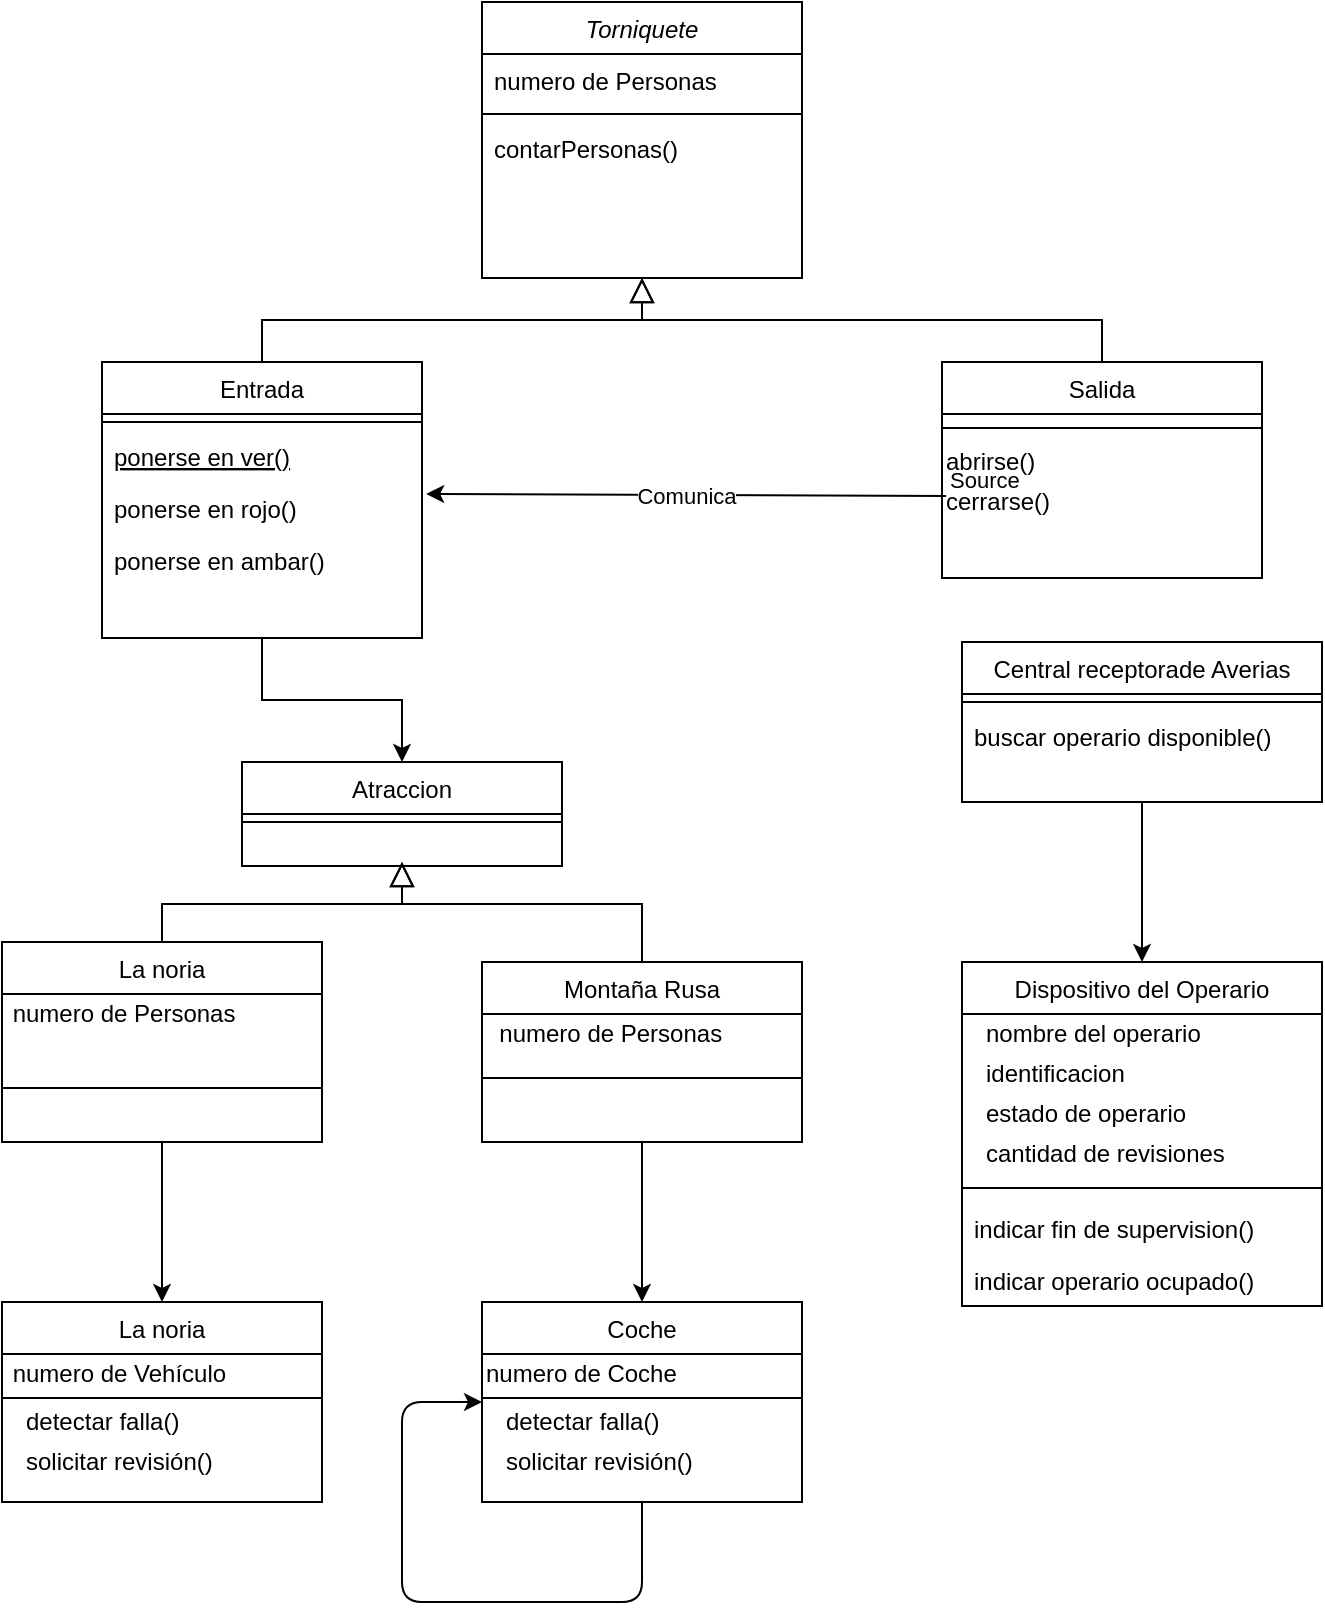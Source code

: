 <mxfile version="13.6.9" type="github">
  <diagram id="C5RBs43oDa-KdzZeNtuy" name="Page-1">
    <mxGraphModel dx="1327" dy="713" grid="1" gridSize="10" guides="1" tooltips="1" connect="1" arrows="1" fold="1" page="1" pageScale="1" pageWidth="827" pageHeight="1169" math="0" shadow="0">
      <root>
        <mxCell id="WIyWlLk6GJQsqaUBKTNV-0" />
        <mxCell id="WIyWlLk6GJQsqaUBKTNV-1" parent="WIyWlLk6GJQsqaUBKTNV-0" />
        <mxCell id="ApT6kO1niVdorqUK6NJS-19" value="" style="edgeStyle=orthogonalEdgeStyle;rounded=0;orthogonalLoop=1;jettySize=auto;html=1;" edge="1" parent="WIyWlLk6GJQsqaUBKTNV-1" source="zkfFHV4jXpPFQw0GAbJ--6" target="ApT6kO1niVdorqUK6NJS-14">
          <mxGeometry relative="1" as="geometry" />
        </mxCell>
        <mxCell id="zkfFHV4jXpPFQw0GAbJ--12" value="" style="endArrow=block;endSize=10;endFill=0;shadow=0;strokeWidth=1;rounded=0;edgeStyle=elbowEdgeStyle;elbow=vertical;" parent="WIyWlLk6GJQsqaUBKTNV-1" source="zkfFHV4jXpPFQw0GAbJ--6" target="zkfFHV4jXpPFQw0GAbJ--0" edge="1">
          <mxGeometry width="160" relative="1" as="geometry">
            <mxPoint x="200" y="203" as="sourcePoint" />
            <mxPoint x="200" y="203" as="targetPoint" />
          </mxGeometry>
        </mxCell>
        <mxCell id="zkfFHV4jXpPFQw0GAbJ--16" value="" style="endArrow=block;endSize=10;endFill=0;shadow=0;strokeWidth=1;rounded=0;edgeStyle=elbowEdgeStyle;elbow=vertical;" parent="WIyWlLk6GJQsqaUBKTNV-1" source="zkfFHV4jXpPFQw0GAbJ--13" target="zkfFHV4jXpPFQw0GAbJ--0" edge="1">
          <mxGeometry width="160" relative="1" as="geometry">
            <mxPoint x="210" y="373" as="sourcePoint" />
            <mxPoint x="310" y="271" as="targetPoint" />
          </mxGeometry>
        </mxCell>
        <mxCell id="ApT6kO1niVdorqUK6NJS-11" value="" style="endArrow=classic;html=1;entryX=1.013;entryY=0.231;entryDx=0;entryDy=0;entryPerimeter=0;exitX=0.013;exitY=0.35;exitDx=0;exitDy=0;exitPerimeter=0;" edge="1" parent="WIyWlLk6GJQsqaUBKTNV-1" source="ApT6kO1niVdorqUK6NJS-2" target="zkfFHV4jXpPFQw0GAbJ--11">
          <mxGeometry relative="1" as="geometry">
            <mxPoint x="330" y="370" as="sourcePoint" />
            <mxPoint x="490" y="370" as="targetPoint" />
          </mxGeometry>
        </mxCell>
        <mxCell id="ApT6kO1niVdorqUK6NJS-12" value="Comunica&lt;br&gt;" style="edgeLabel;resizable=0;html=1;align=center;verticalAlign=middle;" connectable="0" vertex="1" parent="ApT6kO1niVdorqUK6NJS-11">
          <mxGeometry relative="1" as="geometry" />
        </mxCell>
        <mxCell id="ApT6kO1niVdorqUK6NJS-13" value="Source" style="edgeLabel;resizable=0;html=1;align=left;verticalAlign=bottom;" connectable="0" vertex="1" parent="ApT6kO1niVdorqUK6NJS-11">
          <mxGeometry x="-1" relative="1" as="geometry" />
        </mxCell>
        <mxCell id="zkfFHV4jXpPFQw0GAbJ--0" value="Torniquete" style="swimlane;fontStyle=2;align=center;verticalAlign=top;childLayout=stackLayout;horizontal=1;startSize=26;horizontalStack=0;resizeParent=1;resizeLast=0;collapsible=1;marginBottom=0;rounded=0;shadow=0;strokeWidth=1;" parent="WIyWlLk6GJQsqaUBKTNV-1" vertex="1">
          <mxGeometry x="240" width="160" height="138" as="geometry">
            <mxRectangle x="230" y="140" width="160" height="26" as="alternateBounds" />
          </mxGeometry>
        </mxCell>
        <mxCell id="zkfFHV4jXpPFQw0GAbJ--1" value="numero de Personas" style="text;align=left;verticalAlign=top;spacingLeft=4;spacingRight=4;overflow=hidden;rotatable=0;points=[[0,0.5],[1,0.5]];portConstraint=eastwest;" parent="zkfFHV4jXpPFQw0GAbJ--0" vertex="1">
          <mxGeometry y="26" width="160" height="26" as="geometry" />
        </mxCell>
        <mxCell id="zkfFHV4jXpPFQw0GAbJ--4" value="" style="line;html=1;strokeWidth=1;align=left;verticalAlign=middle;spacingTop=-1;spacingLeft=3;spacingRight=3;rotatable=0;labelPosition=right;points=[];portConstraint=eastwest;" parent="zkfFHV4jXpPFQw0GAbJ--0" vertex="1">
          <mxGeometry y="52" width="160" height="8" as="geometry" />
        </mxCell>
        <mxCell id="zkfFHV4jXpPFQw0GAbJ--5" value="contarPersonas()&#xa;" style="text;align=left;verticalAlign=top;spacingLeft=4;spacingRight=4;overflow=hidden;rotatable=0;points=[[0,0.5],[1,0.5]];portConstraint=eastwest;" parent="zkfFHV4jXpPFQw0GAbJ--0" vertex="1">
          <mxGeometry y="60" width="160" height="26" as="geometry" />
        </mxCell>
        <mxCell id="zkfFHV4jXpPFQw0GAbJ--6" value="Entrada&#xa;" style="swimlane;fontStyle=0;align=center;verticalAlign=top;childLayout=stackLayout;horizontal=1;startSize=26;horizontalStack=0;resizeParent=1;resizeLast=0;collapsible=1;marginBottom=0;rounded=0;shadow=0;strokeWidth=1;" parent="WIyWlLk6GJQsqaUBKTNV-1" vertex="1">
          <mxGeometry x="50" y="180" width="160" height="138" as="geometry">
            <mxRectangle x="130" y="380" width="160" height="26" as="alternateBounds" />
          </mxGeometry>
        </mxCell>
        <mxCell id="zkfFHV4jXpPFQw0GAbJ--9" value="" style="line;html=1;strokeWidth=1;align=left;verticalAlign=middle;spacingTop=-1;spacingLeft=3;spacingRight=3;rotatable=0;labelPosition=right;points=[];portConstraint=eastwest;" parent="zkfFHV4jXpPFQw0GAbJ--6" vertex="1">
          <mxGeometry y="26" width="160" height="8" as="geometry" />
        </mxCell>
        <mxCell id="zkfFHV4jXpPFQw0GAbJ--10" value="ponerse en ver()" style="text;align=left;verticalAlign=top;spacingLeft=4;spacingRight=4;overflow=hidden;rotatable=0;points=[[0,0.5],[1,0.5]];portConstraint=eastwest;fontStyle=4" parent="zkfFHV4jXpPFQw0GAbJ--6" vertex="1">
          <mxGeometry y="34" width="160" height="26" as="geometry" />
        </mxCell>
        <mxCell id="zkfFHV4jXpPFQw0GAbJ--11" value="ponerse en rojo()" style="text;align=left;verticalAlign=top;spacingLeft=4;spacingRight=4;overflow=hidden;rotatable=0;points=[[0,0.5],[1,0.5]];portConstraint=eastwest;" parent="zkfFHV4jXpPFQw0GAbJ--6" vertex="1">
          <mxGeometry y="60" width="160" height="26" as="geometry" />
        </mxCell>
        <mxCell id="ApT6kO1niVdorqUK6NJS-9" value="ponerse en ambar()" style="text;align=left;verticalAlign=top;spacingLeft=4;spacingRight=4;overflow=hidden;rotatable=0;points=[[0,0.5],[1,0.5]];portConstraint=eastwest;" vertex="1" parent="zkfFHV4jXpPFQw0GAbJ--6">
          <mxGeometry y="86" width="160" height="26" as="geometry" />
        </mxCell>
        <mxCell id="ApT6kO1niVdorqUK6NJS-14" value="Atraccion" style="swimlane;fontStyle=0;align=center;verticalAlign=top;childLayout=stackLayout;horizontal=1;startSize=26;horizontalStack=0;resizeParent=1;resizeLast=0;collapsible=1;marginBottom=0;rounded=0;shadow=0;strokeWidth=1;" vertex="1" parent="WIyWlLk6GJQsqaUBKTNV-1">
          <mxGeometry x="120" y="380" width="160" height="52" as="geometry">
            <mxRectangle x="130" y="380" width="160" height="26" as="alternateBounds" />
          </mxGeometry>
        </mxCell>
        <mxCell id="ApT6kO1niVdorqUK6NJS-15" value="" style="line;html=1;strokeWidth=1;align=left;verticalAlign=middle;spacingTop=-1;spacingLeft=3;spacingRight=3;rotatable=0;labelPosition=right;points=[];portConstraint=eastwest;" vertex="1" parent="ApT6kO1niVdorqUK6NJS-14">
          <mxGeometry y="26" width="160" height="8" as="geometry" />
        </mxCell>
        <mxCell id="ApT6kO1niVdorqUK6NJS-22" value="" style="endArrow=block;endSize=10;endFill=0;shadow=0;strokeWidth=1;rounded=0;edgeStyle=elbowEdgeStyle;elbow=vertical;" edge="1" parent="WIyWlLk6GJQsqaUBKTNV-1">
          <mxGeometry width="160" relative="1" as="geometry">
            <mxPoint x="320" y="480" as="sourcePoint" />
            <mxPoint x="200" y="430" as="targetPoint" />
            <Array as="points">
              <mxPoint x="260" y="451" />
            </Array>
          </mxGeometry>
        </mxCell>
        <mxCell id="ApT6kO1niVdorqUK6NJS-23" value="" style="endArrow=block;endSize=10;endFill=0;shadow=0;strokeWidth=1;rounded=0;edgeStyle=elbowEdgeStyle;elbow=vertical;" edge="1" parent="WIyWlLk6GJQsqaUBKTNV-1">
          <mxGeometry width="160" relative="1" as="geometry">
            <mxPoint x="80" y="472" as="sourcePoint" />
            <mxPoint x="200" y="430" as="targetPoint" />
          </mxGeometry>
        </mxCell>
        <mxCell id="ApT6kO1niVdorqUK6NJS-35" value="" style="edgeStyle=orthogonalEdgeStyle;rounded=0;orthogonalLoop=1;jettySize=auto;html=1;" edge="1" parent="WIyWlLk6GJQsqaUBKTNV-1" source="ApT6kO1niVdorqUK6NJS-24" target="ApT6kO1niVdorqUK6NJS-32">
          <mxGeometry relative="1" as="geometry" />
        </mxCell>
        <mxCell id="ApT6kO1niVdorqUK6NJS-24" value="La noria" style="swimlane;fontStyle=0;align=center;verticalAlign=top;childLayout=stackLayout;horizontal=1;startSize=26;horizontalStack=0;resizeParent=1;resizeLast=0;collapsible=1;marginBottom=0;rounded=0;shadow=0;strokeWidth=1;" vertex="1" parent="WIyWlLk6GJQsqaUBKTNV-1">
          <mxGeometry y="470" width="160" height="100" as="geometry">
            <mxRectangle x="130" y="380" width="160" height="26" as="alternateBounds" />
          </mxGeometry>
        </mxCell>
        <mxCell id="ApT6kO1niVdorqUK6NJS-27" value="&amp;nbsp;numero de Personas" style="text;html=1;strokeColor=none;fillColor=none;align=left;verticalAlign=middle;whiteSpace=wrap;rounded=0;" vertex="1" parent="ApT6kO1niVdorqUK6NJS-24">
          <mxGeometry y="26" width="160" height="20" as="geometry" />
        </mxCell>
        <mxCell id="ApT6kO1niVdorqUK6NJS-25" value="" style="line;html=1;strokeWidth=1;align=left;verticalAlign=middle;spacingTop=-1;spacingLeft=3;spacingRight=3;rotatable=0;labelPosition=right;points=[];portConstraint=eastwest;" vertex="1" parent="ApT6kO1niVdorqUK6NJS-24">
          <mxGeometry y="46" width="160" height="54" as="geometry" />
        </mxCell>
        <mxCell id="ApT6kO1niVdorqUK6NJS-41" value="" style="edgeStyle=orthogonalEdgeStyle;rounded=0;orthogonalLoop=1;jettySize=auto;html=1;" edge="1" parent="WIyWlLk6GJQsqaUBKTNV-1" source="ApT6kO1niVdorqUK6NJS-28" target="ApT6kO1niVdorqUK6NJS-38">
          <mxGeometry relative="1" as="geometry" />
        </mxCell>
        <mxCell id="ApT6kO1niVdorqUK6NJS-28" value="Montaña Rusa" style="swimlane;fontStyle=0;align=center;verticalAlign=top;childLayout=stackLayout;horizontal=1;startSize=26;horizontalStack=0;resizeParent=1;resizeLast=0;collapsible=1;marginBottom=0;rounded=0;shadow=0;strokeWidth=1;" vertex="1" parent="WIyWlLk6GJQsqaUBKTNV-1">
          <mxGeometry x="240" y="480" width="160" height="90" as="geometry">
            <mxRectangle x="130" y="380" width="160" height="26" as="alternateBounds" />
          </mxGeometry>
        </mxCell>
        <mxCell id="ApT6kO1niVdorqUK6NJS-31" value="&amp;nbsp; numero de Personas" style="text;html=1;strokeColor=none;fillColor=none;align=left;verticalAlign=middle;whiteSpace=wrap;rounded=0;" vertex="1" parent="ApT6kO1niVdorqUK6NJS-28">
          <mxGeometry y="26" width="160" height="20" as="geometry" />
        </mxCell>
        <mxCell id="ApT6kO1niVdorqUK6NJS-29" value="" style="line;html=1;strokeWidth=1;align=left;verticalAlign=middle;spacingTop=-1;spacingLeft=3;spacingRight=3;rotatable=0;labelPosition=right;points=[];portConstraint=eastwest;" vertex="1" parent="ApT6kO1niVdorqUK6NJS-28">
          <mxGeometry y="46" width="160" height="24" as="geometry" />
        </mxCell>
        <mxCell id="ApT6kO1niVdorqUK6NJS-32" value="La noria" style="swimlane;fontStyle=0;align=center;verticalAlign=top;childLayout=stackLayout;horizontal=1;startSize=26;horizontalStack=0;resizeParent=1;resizeLast=0;collapsible=1;marginBottom=0;rounded=0;shadow=0;strokeWidth=1;" vertex="1" parent="WIyWlLk6GJQsqaUBKTNV-1">
          <mxGeometry y="650" width="160" height="100" as="geometry">
            <mxRectangle x="130" y="380" width="160" height="26" as="alternateBounds" />
          </mxGeometry>
        </mxCell>
        <mxCell id="ApT6kO1niVdorqUK6NJS-33" value="&amp;nbsp;numero de Vehículo" style="text;html=1;strokeColor=none;fillColor=none;align=left;verticalAlign=middle;whiteSpace=wrap;rounded=0;" vertex="1" parent="ApT6kO1niVdorqUK6NJS-32">
          <mxGeometry y="26" width="160" height="20" as="geometry" />
        </mxCell>
        <mxCell id="ApT6kO1niVdorqUK6NJS-34" value="" style="line;html=1;strokeWidth=1;align=left;verticalAlign=middle;spacingTop=-1;spacingLeft=3;spacingRight=3;rotatable=0;labelPosition=right;points=[];portConstraint=eastwest;" vertex="1" parent="ApT6kO1niVdorqUK6NJS-32">
          <mxGeometry y="46" width="160" height="4" as="geometry" />
        </mxCell>
        <mxCell id="ApT6kO1niVdorqUK6NJS-36" value="&amp;nbsp; &amp;nbsp;detectar falla()" style="text;html=1;strokeColor=none;fillColor=none;align=left;verticalAlign=middle;whiteSpace=wrap;rounded=0;" vertex="1" parent="ApT6kO1niVdorqUK6NJS-32">
          <mxGeometry y="50" width="160" height="20" as="geometry" />
        </mxCell>
        <mxCell id="ApT6kO1niVdorqUK6NJS-37" value="&amp;nbsp; &amp;nbsp;solicitar revisión()" style="text;html=1;strokeColor=none;fillColor=none;align=left;verticalAlign=middle;whiteSpace=wrap;rounded=0;" vertex="1" parent="ApT6kO1niVdorqUK6NJS-32">
          <mxGeometry y="70" width="160" height="20" as="geometry" />
        </mxCell>
        <mxCell id="ApT6kO1niVdorqUK6NJS-38" value="Coche" style="swimlane;fontStyle=0;align=center;verticalAlign=top;childLayout=stackLayout;horizontal=1;startSize=26;horizontalStack=0;resizeParent=1;resizeLast=0;collapsible=1;marginBottom=0;rounded=0;shadow=0;strokeWidth=1;" vertex="1" parent="WIyWlLk6GJQsqaUBKTNV-1">
          <mxGeometry x="240" y="650" width="160" height="100" as="geometry">
            <mxRectangle x="130" y="380" width="160" height="26" as="alternateBounds" />
          </mxGeometry>
        </mxCell>
        <mxCell id="ApT6kO1niVdorqUK6NJS-39" value="numero de Coche" style="text;html=1;strokeColor=none;fillColor=none;align=left;verticalAlign=middle;whiteSpace=wrap;rounded=0;" vertex="1" parent="ApT6kO1niVdorqUK6NJS-38">
          <mxGeometry y="26" width="160" height="20" as="geometry" />
        </mxCell>
        <mxCell id="ApT6kO1niVdorqUK6NJS-40" value="" style="line;html=1;strokeWidth=1;align=left;verticalAlign=middle;spacingTop=-1;spacingLeft=3;spacingRight=3;rotatable=0;labelPosition=right;points=[];portConstraint=eastwest;" vertex="1" parent="ApT6kO1niVdorqUK6NJS-38">
          <mxGeometry y="46" width="160" height="4" as="geometry" />
        </mxCell>
        <mxCell id="ApT6kO1niVdorqUK6NJS-42" value="&amp;nbsp; &amp;nbsp;detectar falla()" style="text;html=1;strokeColor=none;fillColor=none;align=left;verticalAlign=middle;whiteSpace=wrap;rounded=0;" vertex="1" parent="ApT6kO1niVdorqUK6NJS-38">
          <mxGeometry y="50" width="160" height="20" as="geometry" />
        </mxCell>
        <mxCell id="ApT6kO1niVdorqUK6NJS-43" value="&amp;nbsp; &amp;nbsp;solicitar revisión()" style="text;html=1;strokeColor=none;fillColor=none;align=left;verticalAlign=middle;whiteSpace=wrap;rounded=0;" vertex="1" parent="ApT6kO1niVdorqUK6NJS-38">
          <mxGeometry y="70" width="160" height="20" as="geometry" />
        </mxCell>
        <mxCell id="ApT6kO1niVdorqUK6NJS-44" value="" style="endArrow=classic;html=1;exitX=0.5;exitY=1;exitDx=0;exitDy=0;entryX=0;entryY=0;entryDx=0;entryDy=0;" edge="1" parent="ApT6kO1niVdorqUK6NJS-38" source="ApT6kO1niVdorqUK6NJS-38" target="ApT6kO1niVdorqUK6NJS-42">
          <mxGeometry width="50" height="50" relative="1" as="geometry">
            <mxPoint x="50" y="170" as="sourcePoint" />
            <mxPoint x="-40" y="40" as="targetPoint" />
            <Array as="points">
              <mxPoint x="80" y="150" />
              <mxPoint x="40" y="150" />
              <mxPoint x="-40" y="150" />
              <mxPoint x="-40" y="50" />
              <mxPoint x="-20" y="50" />
            </Array>
          </mxGeometry>
        </mxCell>
        <mxCell id="ApT6kO1niVdorqUK6NJS-48" value="" style="edgeStyle=orthogonalEdgeStyle;rounded=0;orthogonalLoop=1;jettySize=auto;html=1;" edge="1" parent="WIyWlLk6GJQsqaUBKTNV-1" source="zkfFHV4jXpPFQw0GAbJ--17" target="ApT6kO1niVdorqUK6NJS-45">
          <mxGeometry relative="1" as="geometry" />
        </mxCell>
        <mxCell id="zkfFHV4jXpPFQw0GAbJ--17" value="Central receptorade Averias&#xa;" style="swimlane;fontStyle=0;align=center;verticalAlign=top;childLayout=stackLayout;horizontal=1;startSize=26;horizontalStack=0;resizeParent=1;resizeLast=0;collapsible=1;marginBottom=0;rounded=0;shadow=0;strokeWidth=1;" parent="WIyWlLk6GJQsqaUBKTNV-1" vertex="1">
          <mxGeometry x="480" y="320" width="180" height="80" as="geometry">
            <mxRectangle x="550" y="140" width="160" height="26" as="alternateBounds" />
          </mxGeometry>
        </mxCell>
        <mxCell id="zkfFHV4jXpPFQw0GAbJ--23" value="" style="line;html=1;strokeWidth=1;align=left;verticalAlign=middle;spacingTop=-1;spacingLeft=3;spacingRight=3;rotatable=0;labelPosition=right;points=[];portConstraint=eastwest;" parent="zkfFHV4jXpPFQw0GAbJ--17" vertex="1">
          <mxGeometry y="26" width="180" height="8" as="geometry" />
        </mxCell>
        <mxCell id="zkfFHV4jXpPFQw0GAbJ--25" value="buscar operario disponible()" style="text;align=left;verticalAlign=top;spacingLeft=4;spacingRight=4;overflow=hidden;rotatable=0;points=[[0,0.5],[1,0.5]];portConstraint=eastwest;" parent="zkfFHV4jXpPFQw0GAbJ--17" vertex="1">
          <mxGeometry y="34" width="180" height="30" as="geometry" />
        </mxCell>
        <mxCell id="ApT6kO1niVdorqUK6NJS-45" value="Dispositivo del Operario" style="swimlane;fontStyle=0;align=center;verticalAlign=top;childLayout=stackLayout;horizontal=1;startSize=26;horizontalStack=0;resizeParent=1;resizeLast=0;collapsible=1;marginBottom=0;rounded=0;shadow=0;strokeWidth=1;" vertex="1" parent="WIyWlLk6GJQsqaUBKTNV-1">
          <mxGeometry x="480" y="480" width="180" height="172" as="geometry">
            <mxRectangle x="550" y="140" width="160" height="26" as="alternateBounds" />
          </mxGeometry>
        </mxCell>
        <mxCell id="ApT6kO1niVdorqUK6NJS-50" value="&amp;nbsp; &amp;nbsp;nombre del operario" style="text;html=1;strokeColor=none;fillColor=none;align=left;verticalAlign=middle;whiteSpace=wrap;rounded=0;" vertex="1" parent="ApT6kO1niVdorqUK6NJS-45">
          <mxGeometry y="26" width="180" height="20" as="geometry" />
        </mxCell>
        <mxCell id="ApT6kO1niVdorqUK6NJS-51" value="&amp;nbsp; &amp;nbsp;identificacion" style="text;html=1;strokeColor=none;fillColor=none;align=left;verticalAlign=middle;whiteSpace=wrap;rounded=0;" vertex="1" parent="ApT6kO1niVdorqUK6NJS-45">
          <mxGeometry y="46" width="180" height="20" as="geometry" />
        </mxCell>
        <mxCell id="ApT6kO1niVdorqUK6NJS-52" value="&amp;nbsp; &amp;nbsp;estado de operario" style="text;html=1;strokeColor=none;fillColor=none;align=left;verticalAlign=middle;whiteSpace=wrap;rounded=0;" vertex="1" parent="ApT6kO1niVdorqUK6NJS-45">
          <mxGeometry y="66" width="180" height="20" as="geometry" />
        </mxCell>
        <mxCell id="ApT6kO1niVdorqUK6NJS-53" value="&amp;nbsp; &amp;nbsp;cantidad de revisiones" style="text;html=1;strokeColor=none;fillColor=none;align=left;verticalAlign=middle;whiteSpace=wrap;rounded=0;" vertex="1" parent="ApT6kO1niVdorqUK6NJS-45">
          <mxGeometry y="86" width="180" height="20" as="geometry" />
        </mxCell>
        <mxCell id="ApT6kO1niVdorqUK6NJS-46" value="" style="line;html=1;strokeWidth=1;align=left;verticalAlign=middle;spacingTop=-1;spacingLeft=3;spacingRight=3;rotatable=0;labelPosition=right;points=[];portConstraint=eastwest;" vertex="1" parent="ApT6kO1niVdorqUK6NJS-45">
          <mxGeometry y="106" width="180" height="14" as="geometry" />
        </mxCell>
        <mxCell id="ApT6kO1niVdorqUK6NJS-47" value="indicar fin de supervision()" style="text;align=left;verticalAlign=top;spacingLeft=4;spacingRight=4;overflow=hidden;rotatable=0;points=[[0,0.5],[1,0.5]];portConstraint=eastwest;" vertex="1" parent="ApT6kO1niVdorqUK6NJS-45">
          <mxGeometry y="120" width="180" height="26" as="geometry" />
        </mxCell>
        <mxCell id="ApT6kO1niVdorqUK6NJS-54" value="indicar operario ocupado()" style="text;align=left;verticalAlign=top;spacingLeft=4;spacingRight=4;overflow=hidden;rotatable=0;points=[[0,0.5],[1,0.5]];portConstraint=eastwest;" vertex="1" parent="ApT6kO1niVdorqUK6NJS-45">
          <mxGeometry y="146" width="180" height="26" as="geometry" />
        </mxCell>
        <mxCell id="zkfFHV4jXpPFQw0GAbJ--13" value="Salida" style="swimlane;fontStyle=0;align=center;verticalAlign=top;childLayout=stackLayout;horizontal=1;startSize=26;horizontalStack=0;resizeParent=1;resizeLast=0;collapsible=1;marginBottom=0;rounded=0;shadow=0;strokeWidth=1;" parent="WIyWlLk6GJQsqaUBKTNV-1" vertex="1">
          <mxGeometry x="470" y="180" width="160" height="108" as="geometry">
            <mxRectangle x="340" y="380" width="170" height="26" as="alternateBounds" />
          </mxGeometry>
        </mxCell>
        <mxCell id="zkfFHV4jXpPFQw0GAbJ--15" value="" style="line;html=1;strokeWidth=1;align=left;verticalAlign=middle;spacingTop=-1;spacingLeft=3;spacingRight=3;rotatable=0;labelPosition=right;points=[];portConstraint=eastwest;" parent="zkfFHV4jXpPFQw0GAbJ--13" vertex="1">
          <mxGeometry y="26" width="160" height="14" as="geometry" />
        </mxCell>
        <mxCell id="ApT6kO1niVdorqUK6NJS-1" value="abrirse()" style="text;html=1;align=left;verticalAlign=middle;resizable=0;points=[];autosize=1;" vertex="1" parent="zkfFHV4jXpPFQw0GAbJ--13">
          <mxGeometry y="40" width="160" height="20" as="geometry" />
        </mxCell>
        <mxCell id="ApT6kO1niVdorqUK6NJS-2" value="cerrarse()" style="text;html=1;align=left;verticalAlign=middle;resizable=0;points=[];autosize=1;" vertex="1" parent="zkfFHV4jXpPFQw0GAbJ--13">
          <mxGeometry y="60" width="160" height="20" as="geometry" />
        </mxCell>
      </root>
    </mxGraphModel>
  </diagram>
</mxfile>
